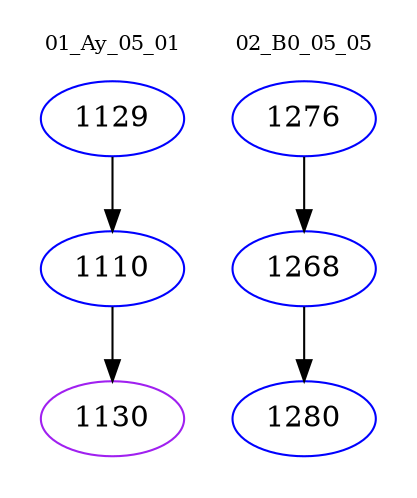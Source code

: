 digraph{
subgraph cluster_0 {
color = white
label = "01_Ay_05_01";
fontsize=10;
T0_1129 [label="1129", color="blue"]
T0_1129 -> T0_1110 [color="black"]
T0_1110 [label="1110", color="blue"]
T0_1110 -> T0_1130 [color="black"]
T0_1130 [label="1130", color="purple"]
}
subgraph cluster_1 {
color = white
label = "02_B0_05_05";
fontsize=10;
T1_1276 [label="1276", color="blue"]
T1_1276 -> T1_1268 [color="black"]
T1_1268 [label="1268", color="blue"]
T1_1268 -> T1_1280 [color="black"]
T1_1280 [label="1280", color="blue"]
}
}
